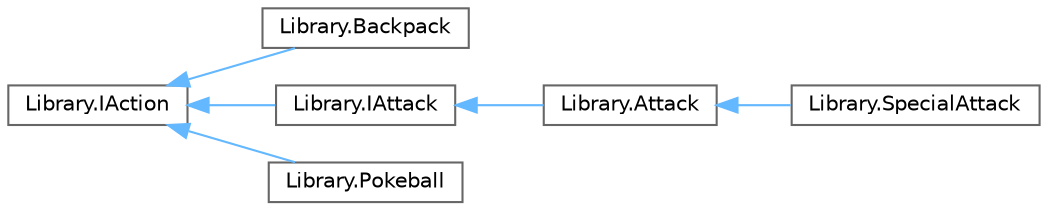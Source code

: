 digraph "Graphical Class Hierarchy"
{
 // INTERACTIVE_SVG=YES
 // LATEX_PDF_SIZE
  bgcolor="transparent";
  edge [fontname=Helvetica,fontsize=10,labelfontname=Helvetica,labelfontsize=10];
  node [fontname=Helvetica,fontsize=10,shape=box,height=0.2,width=0.4];
  rankdir="LR";
  Node0 [id="Node000000",label="Library.IAction",height=0.2,width=0.4,color="grey40", fillcolor="white", style="filled",URL="$interfaceLibrary_1_1IAction.html",tooltip=" "];
  Node0 -> Node1 [id="edge1_Node000000_Node000001",dir="back",color="steelblue1",style="solid",tooltip=" "];
  Node1 [id="Node000001",label="Library.Backpack",height=0.2,width=0.4,color="grey40", fillcolor="white", style="filled",URL="$classLibrary_1_1Backpack.html",tooltip=" "];
  Node0 -> Node2 [id="edge2_Node000000_Node000002",dir="back",color="steelblue1",style="solid",tooltip=" "];
  Node2 [id="Node000002",label="Library.IAttack",height=0.2,width=0.4,color="grey40", fillcolor="white", style="filled",URL="$interfaceLibrary_1_1IAttack.html",tooltip=" "];
  Node2 -> Node3 [id="edge3_Node000002_Node000003",dir="back",color="steelblue1",style="solid",tooltip=" "];
  Node3 [id="Node000003",label="Library.Attack",height=0.2,width=0.4,color="grey40", fillcolor="white", style="filled",URL="$classLibrary_1_1Attack.html",tooltip=" "];
  Node3 -> Node4 [id="edge4_Node000003_Node000004",dir="back",color="steelblue1",style="solid",tooltip=" "];
  Node4 [id="Node000004",label="Library.SpecialAttack",height=0.2,width=0.4,color="grey40", fillcolor="white", style="filled",URL="$classLibrary_1_1SpecialAttack.html",tooltip=" "];
  Node0 -> Node5 [id="edge5_Node000000_Node000005",dir="back",color="steelblue1",style="solid",tooltip=" "];
  Node5 [id="Node000005",label="Library.Pokeball",height=0.2,width=0.4,color="grey40", fillcolor="white", style="filled",URL="$classLibrary_1_1Pokeball.html",tooltip=" "];
}
